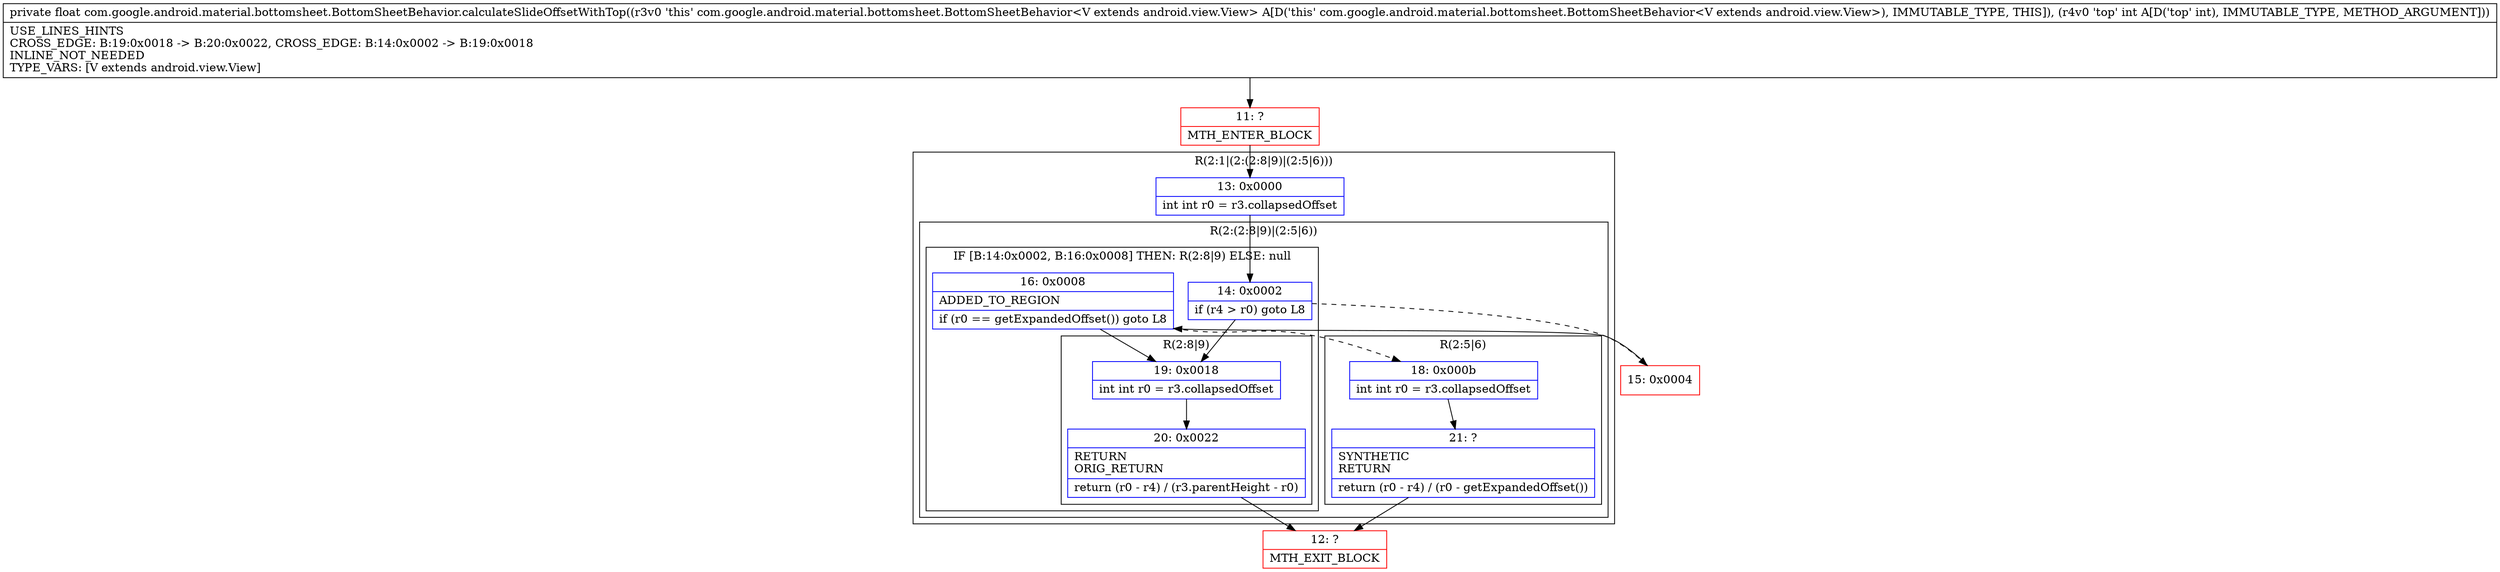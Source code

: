 digraph "CFG forcom.google.android.material.bottomsheet.BottomSheetBehavior.calculateSlideOffsetWithTop(I)F" {
subgraph cluster_Region_1623373664 {
label = "R(2:1|(2:(2:8|9)|(2:5|6)))";
node [shape=record,color=blue];
Node_13 [shape=record,label="{13\:\ 0x0000|int int r0 = r3.collapsedOffset\l}"];
subgraph cluster_Region_1305568908 {
label = "R(2:(2:8|9)|(2:5|6))";
node [shape=record,color=blue];
subgraph cluster_IfRegion_1342419521 {
label = "IF [B:14:0x0002, B:16:0x0008] THEN: R(2:8|9) ELSE: null";
node [shape=record,color=blue];
Node_14 [shape=record,label="{14\:\ 0x0002|if (r4 \> r0) goto L8\l}"];
Node_16 [shape=record,label="{16\:\ 0x0008|ADDED_TO_REGION\l|if (r0 == getExpandedOffset()) goto L8\l}"];
subgraph cluster_Region_1853079098 {
label = "R(2:8|9)";
node [shape=record,color=blue];
Node_19 [shape=record,label="{19\:\ 0x0018|int int r0 = r3.collapsedOffset\l}"];
Node_20 [shape=record,label="{20\:\ 0x0022|RETURN\lORIG_RETURN\l|return (r0 \- r4) \/ (r3.parentHeight \- r0)\l}"];
}
}
subgraph cluster_Region_691499144 {
label = "R(2:5|6)";
node [shape=record,color=blue];
Node_18 [shape=record,label="{18\:\ 0x000b|int int r0 = r3.collapsedOffset\l}"];
Node_21 [shape=record,label="{21\:\ ?|SYNTHETIC\lRETURN\l|return (r0 \- r4) \/ (r0 \- getExpandedOffset())\l}"];
}
}
}
Node_11 [shape=record,color=red,label="{11\:\ ?|MTH_ENTER_BLOCK\l}"];
Node_15 [shape=record,color=red,label="{15\:\ 0x0004}"];
Node_12 [shape=record,color=red,label="{12\:\ ?|MTH_EXIT_BLOCK\l}"];
MethodNode[shape=record,label="{private float com.google.android.material.bottomsheet.BottomSheetBehavior.calculateSlideOffsetWithTop((r3v0 'this' com.google.android.material.bottomsheet.BottomSheetBehavior\<V extends android.view.View\> A[D('this' com.google.android.material.bottomsheet.BottomSheetBehavior\<V extends android.view.View\>), IMMUTABLE_TYPE, THIS]), (r4v0 'top' int A[D('top' int), IMMUTABLE_TYPE, METHOD_ARGUMENT]))  | USE_LINES_HINTS\lCROSS_EDGE: B:19:0x0018 \-\> B:20:0x0022, CROSS_EDGE: B:14:0x0002 \-\> B:19:0x0018\lINLINE_NOT_NEEDED\lTYPE_VARS: [V extends android.view.View]\l}"];
MethodNode -> Node_11;Node_13 -> Node_14;
Node_14 -> Node_15[style=dashed];
Node_14 -> Node_19;
Node_16 -> Node_18[style=dashed];
Node_16 -> Node_19;
Node_19 -> Node_20;
Node_20 -> Node_12;
Node_18 -> Node_21;
Node_21 -> Node_12;
Node_11 -> Node_13;
Node_15 -> Node_16;
}

